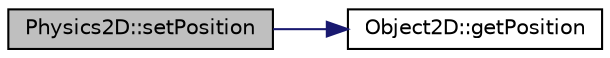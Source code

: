 digraph "Physics2D::setPosition"
{
  edge [fontname="Helvetica",fontsize="10",labelfontname="Helvetica",labelfontsize="10"];
  node [fontname="Helvetica",fontsize="10",shape=record];
  rankdir="LR";
  Node1 [label="Physics2D::setPosition",height=0.2,width=0.4,color="black", fillcolor="grey75", style="filled", fontcolor="black"];
  Node1 -> Node2 [color="midnightblue",fontsize="10",style="solid",fontname="Helvetica"];
  Node2 [label="Object2D::getPosition",height=0.2,width=0.4,color="black", fillcolor="white", style="filled",URL="$class_object2_d.html#aa79fc593431c960ddf587ddc26e73500"];
}
